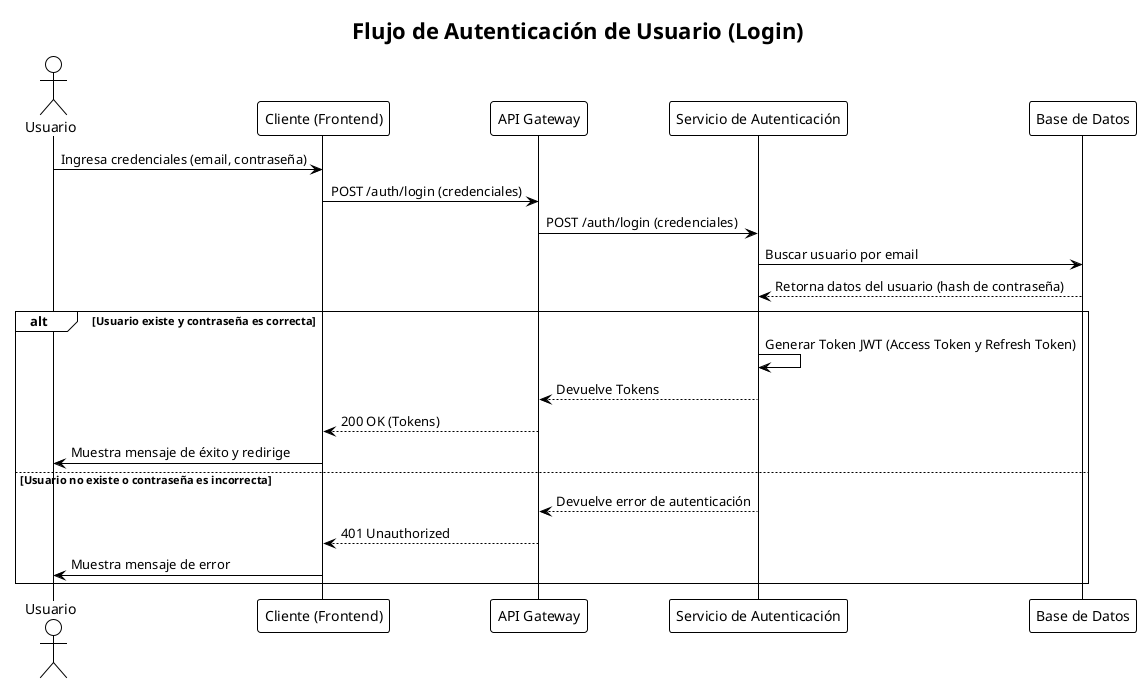 @startuml sequence_login
!theme plain

title "Flujo de Autenticación de Usuario (Login)"

actor Usuario
participant "Cliente (Frontend)" as Cliente
participant "API Gateway" as Gateway
participant "Servicio de Autenticación" as AuthServer
participant "Base de Datos" as DB

Usuario -> Cliente: Ingresa credenciales (email, contraseña)
Cliente -> Gateway: POST /auth/login (credenciales)
Gateway -> AuthServer: POST /auth/login (credenciales)

AuthServer -> DB: Buscar usuario por email
DB --> AuthServer: Retorna datos del usuario (hash de contraseña)

alt Usuario existe y contraseña es correcta
    AuthServer -> AuthServer: Generar Token JWT (Access Token y Refresh Token)
    AuthServer --> Gateway: Devuelve Tokens
    Gateway --> Cliente: 200 OK (Tokens)
    Cliente -> Usuario: Muestra mensaje de éxito y redirige
else Usuario no existe o contraseña es incorrecta
    AuthServer --> Gateway: Devuelve error de autenticación
    Gateway --> Cliente: 401 Unauthorized
    Cliente -> Usuario: Muestra mensaje de error
end

@enduml
